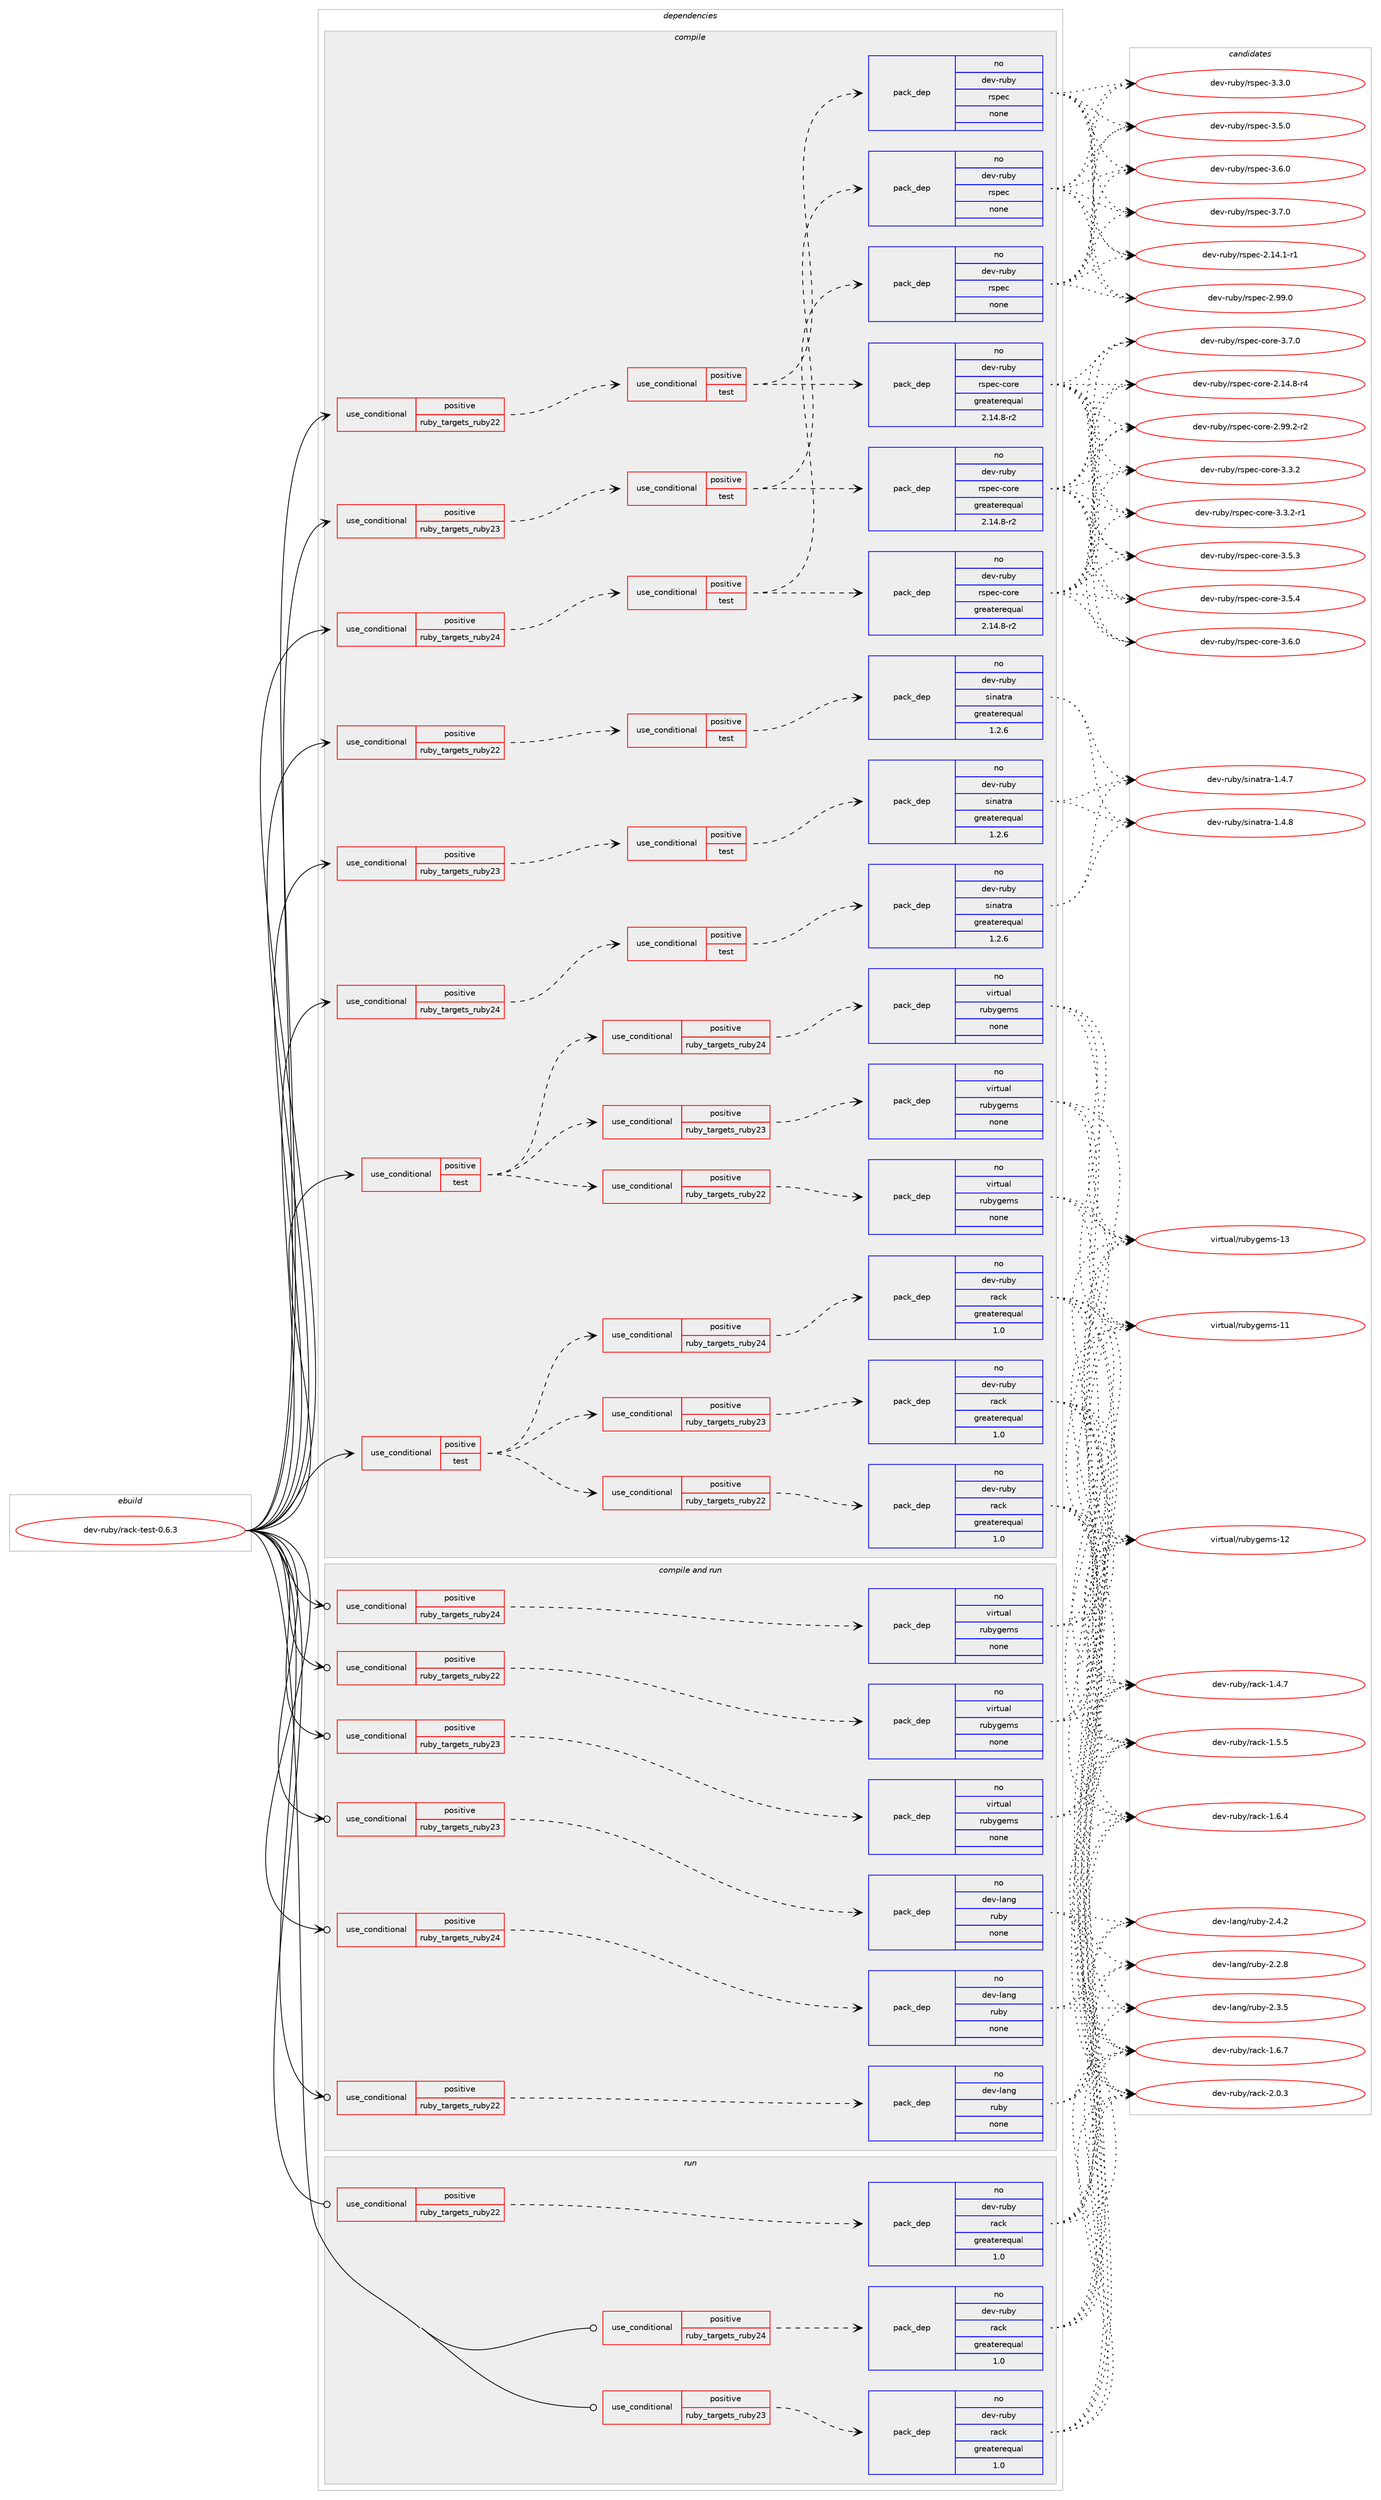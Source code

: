 digraph prolog {

# *************
# Graph options
# *************

newrank=true;
concentrate=true;
compound=true;
graph [rankdir=LR,fontname=Helvetica,fontsize=10,ranksep=1.5];#, ranksep=2.5, nodesep=0.2];
edge  [arrowhead=vee];
node  [fontname=Helvetica,fontsize=10];

# **********
# The ebuild
# **********

subgraph cluster_leftcol {
color=gray;
rank=same;
label=<<i>ebuild</i>>;
id [label="dev-ruby/rack-test-0.6.3", color=red, width=4, href="../dev-ruby/rack-test-0.6.3.svg"];
}

# ****************
# The dependencies
# ****************

subgraph cluster_midcol {
color=gray;
label=<<i>dependencies</i>>;
subgraph cluster_compile {
fillcolor="#eeeeee";
style=filled;
label=<<i>compile</i>>;
subgraph cond66327 {
dependency256331 [label=<<TABLE BORDER="0" CELLBORDER="1" CELLSPACING="0" CELLPADDING="4"><TR><TD ROWSPAN="3" CELLPADDING="10">use_conditional</TD></TR><TR><TD>positive</TD></TR><TR><TD>ruby_targets_ruby22</TD></TR></TABLE>>, shape=none, color=red];
subgraph cond66328 {
dependency256332 [label=<<TABLE BORDER="0" CELLBORDER="1" CELLSPACING="0" CELLPADDING="4"><TR><TD ROWSPAN="3" CELLPADDING="10">use_conditional</TD></TR><TR><TD>positive</TD></TR><TR><TD>test</TD></TR></TABLE>>, shape=none, color=red];
subgraph pack185890 {
dependency256333 [label=<<TABLE BORDER="0" CELLBORDER="1" CELLSPACING="0" CELLPADDING="4" WIDTH="220"><TR><TD ROWSPAN="6" CELLPADDING="30">pack_dep</TD></TR><TR><TD WIDTH="110">no</TD></TR><TR><TD>dev-ruby</TD></TR><TR><TD>rspec</TD></TR><TR><TD>none</TD></TR><TR><TD></TD></TR></TABLE>>, shape=none, color=blue];
}
dependency256332:e -> dependency256333:w [weight=20,style="dashed",arrowhead="vee"];
subgraph pack185891 {
dependency256334 [label=<<TABLE BORDER="0" CELLBORDER="1" CELLSPACING="0" CELLPADDING="4" WIDTH="220"><TR><TD ROWSPAN="6" CELLPADDING="30">pack_dep</TD></TR><TR><TD WIDTH="110">no</TD></TR><TR><TD>dev-ruby</TD></TR><TR><TD>rspec-core</TD></TR><TR><TD>greaterequal</TD></TR><TR><TD>2.14.8-r2</TD></TR></TABLE>>, shape=none, color=blue];
}
dependency256332:e -> dependency256334:w [weight=20,style="dashed",arrowhead="vee"];
}
dependency256331:e -> dependency256332:w [weight=20,style="dashed",arrowhead="vee"];
}
id:e -> dependency256331:w [weight=20,style="solid",arrowhead="vee"];
subgraph cond66329 {
dependency256335 [label=<<TABLE BORDER="0" CELLBORDER="1" CELLSPACING="0" CELLPADDING="4"><TR><TD ROWSPAN="3" CELLPADDING="10">use_conditional</TD></TR><TR><TD>positive</TD></TR><TR><TD>ruby_targets_ruby22</TD></TR></TABLE>>, shape=none, color=red];
subgraph cond66330 {
dependency256336 [label=<<TABLE BORDER="0" CELLBORDER="1" CELLSPACING="0" CELLPADDING="4"><TR><TD ROWSPAN="3" CELLPADDING="10">use_conditional</TD></TR><TR><TD>positive</TD></TR><TR><TD>test</TD></TR></TABLE>>, shape=none, color=red];
subgraph pack185892 {
dependency256337 [label=<<TABLE BORDER="0" CELLBORDER="1" CELLSPACING="0" CELLPADDING="4" WIDTH="220"><TR><TD ROWSPAN="6" CELLPADDING="30">pack_dep</TD></TR><TR><TD WIDTH="110">no</TD></TR><TR><TD>dev-ruby</TD></TR><TR><TD>sinatra</TD></TR><TR><TD>greaterequal</TD></TR><TR><TD>1.2.6</TD></TR></TABLE>>, shape=none, color=blue];
}
dependency256336:e -> dependency256337:w [weight=20,style="dashed",arrowhead="vee"];
}
dependency256335:e -> dependency256336:w [weight=20,style="dashed",arrowhead="vee"];
}
id:e -> dependency256335:w [weight=20,style="solid",arrowhead="vee"];
subgraph cond66331 {
dependency256338 [label=<<TABLE BORDER="0" CELLBORDER="1" CELLSPACING="0" CELLPADDING="4"><TR><TD ROWSPAN="3" CELLPADDING="10">use_conditional</TD></TR><TR><TD>positive</TD></TR><TR><TD>ruby_targets_ruby23</TD></TR></TABLE>>, shape=none, color=red];
subgraph cond66332 {
dependency256339 [label=<<TABLE BORDER="0" CELLBORDER="1" CELLSPACING="0" CELLPADDING="4"><TR><TD ROWSPAN="3" CELLPADDING="10">use_conditional</TD></TR><TR><TD>positive</TD></TR><TR><TD>test</TD></TR></TABLE>>, shape=none, color=red];
subgraph pack185893 {
dependency256340 [label=<<TABLE BORDER="0" CELLBORDER="1" CELLSPACING="0" CELLPADDING="4" WIDTH="220"><TR><TD ROWSPAN="6" CELLPADDING="30">pack_dep</TD></TR><TR><TD WIDTH="110">no</TD></TR><TR><TD>dev-ruby</TD></TR><TR><TD>rspec</TD></TR><TR><TD>none</TD></TR><TR><TD></TD></TR></TABLE>>, shape=none, color=blue];
}
dependency256339:e -> dependency256340:w [weight=20,style="dashed",arrowhead="vee"];
subgraph pack185894 {
dependency256341 [label=<<TABLE BORDER="0" CELLBORDER="1" CELLSPACING="0" CELLPADDING="4" WIDTH="220"><TR><TD ROWSPAN="6" CELLPADDING="30">pack_dep</TD></TR><TR><TD WIDTH="110">no</TD></TR><TR><TD>dev-ruby</TD></TR><TR><TD>rspec-core</TD></TR><TR><TD>greaterequal</TD></TR><TR><TD>2.14.8-r2</TD></TR></TABLE>>, shape=none, color=blue];
}
dependency256339:e -> dependency256341:w [weight=20,style="dashed",arrowhead="vee"];
}
dependency256338:e -> dependency256339:w [weight=20,style="dashed",arrowhead="vee"];
}
id:e -> dependency256338:w [weight=20,style="solid",arrowhead="vee"];
subgraph cond66333 {
dependency256342 [label=<<TABLE BORDER="0" CELLBORDER="1" CELLSPACING="0" CELLPADDING="4"><TR><TD ROWSPAN="3" CELLPADDING="10">use_conditional</TD></TR><TR><TD>positive</TD></TR><TR><TD>ruby_targets_ruby23</TD></TR></TABLE>>, shape=none, color=red];
subgraph cond66334 {
dependency256343 [label=<<TABLE BORDER="0" CELLBORDER="1" CELLSPACING="0" CELLPADDING="4"><TR><TD ROWSPAN="3" CELLPADDING="10">use_conditional</TD></TR><TR><TD>positive</TD></TR><TR><TD>test</TD></TR></TABLE>>, shape=none, color=red];
subgraph pack185895 {
dependency256344 [label=<<TABLE BORDER="0" CELLBORDER="1" CELLSPACING="0" CELLPADDING="4" WIDTH="220"><TR><TD ROWSPAN="6" CELLPADDING="30">pack_dep</TD></TR><TR><TD WIDTH="110">no</TD></TR><TR><TD>dev-ruby</TD></TR><TR><TD>sinatra</TD></TR><TR><TD>greaterequal</TD></TR><TR><TD>1.2.6</TD></TR></TABLE>>, shape=none, color=blue];
}
dependency256343:e -> dependency256344:w [weight=20,style="dashed",arrowhead="vee"];
}
dependency256342:e -> dependency256343:w [weight=20,style="dashed",arrowhead="vee"];
}
id:e -> dependency256342:w [weight=20,style="solid",arrowhead="vee"];
subgraph cond66335 {
dependency256345 [label=<<TABLE BORDER="0" CELLBORDER="1" CELLSPACING="0" CELLPADDING="4"><TR><TD ROWSPAN="3" CELLPADDING="10">use_conditional</TD></TR><TR><TD>positive</TD></TR><TR><TD>ruby_targets_ruby24</TD></TR></TABLE>>, shape=none, color=red];
subgraph cond66336 {
dependency256346 [label=<<TABLE BORDER="0" CELLBORDER="1" CELLSPACING="0" CELLPADDING="4"><TR><TD ROWSPAN="3" CELLPADDING="10">use_conditional</TD></TR><TR><TD>positive</TD></TR><TR><TD>test</TD></TR></TABLE>>, shape=none, color=red];
subgraph pack185896 {
dependency256347 [label=<<TABLE BORDER="0" CELLBORDER="1" CELLSPACING="0" CELLPADDING="4" WIDTH="220"><TR><TD ROWSPAN="6" CELLPADDING="30">pack_dep</TD></TR><TR><TD WIDTH="110">no</TD></TR><TR><TD>dev-ruby</TD></TR><TR><TD>rspec</TD></TR><TR><TD>none</TD></TR><TR><TD></TD></TR></TABLE>>, shape=none, color=blue];
}
dependency256346:e -> dependency256347:w [weight=20,style="dashed",arrowhead="vee"];
subgraph pack185897 {
dependency256348 [label=<<TABLE BORDER="0" CELLBORDER="1" CELLSPACING="0" CELLPADDING="4" WIDTH="220"><TR><TD ROWSPAN="6" CELLPADDING="30">pack_dep</TD></TR><TR><TD WIDTH="110">no</TD></TR><TR><TD>dev-ruby</TD></TR><TR><TD>rspec-core</TD></TR><TR><TD>greaterequal</TD></TR><TR><TD>2.14.8-r2</TD></TR></TABLE>>, shape=none, color=blue];
}
dependency256346:e -> dependency256348:w [weight=20,style="dashed",arrowhead="vee"];
}
dependency256345:e -> dependency256346:w [weight=20,style="dashed",arrowhead="vee"];
}
id:e -> dependency256345:w [weight=20,style="solid",arrowhead="vee"];
subgraph cond66337 {
dependency256349 [label=<<TABLE BORDER="0" CELLBORDER="1" CELLSPACING="0" CELLPADDING="4"><TR><TD ROWSPAN="3" CELLPADDING="10">use_conditional</TD></TR><TR><TD>positive</TD></TR><TR><TD>ruby_targets_ruby24</TD></TR></TABLE>>, shape=none, color=red];
subgraph cond66338 {
dependency256350 [label=<<TABLE BORDER="0" CELLBORDER="1" CELLSPACING="0" CELLPADDING="4"><TR><TD ROWSPAN="3" CELLPADDING="10">use_conditional</TD></TR><TR><TD>positive</TD></TR><TR><TD>test</TD></TR></TABLE>>, shape=none, color=red];
subgraph pack185898 {
dependency256351 [label=<<TABLE BORDER="0" CELLBORDER="1" CELLSPACING="0" CELLPADDING="4" WIDTH="220"><TR><TD ROWSPAN="6" CELLPADDING="30">pack_dep</TD></TR><TR><TD WIDTH="110">no</TD></TR><TR><TD>dev-ruby</TD></TR><TR><TD>sinatra</TD></TR><TR><TD>greaterequal</TD></TR><TR><TD>1.2.6</TD></TR></TABLE>>, shape=none, color=blue];
}
dependency256350:e -> dependency256351:w [weight=20,style="dashed",arrowhead="vee"];
}
dependency256349:e -> dependency256350:w [weight=20,style="dashed",arrowhead="vee"];
}
id:e -> dependency256349:w [weight=20,style="solid",arrowhead="vee"];
subgraph cond66339 {
dependency256352 [label=<<TABLE BORDER="0" CELLBORDER="1" CELLSPACING="0" CELLPADDING="4"><TR><TD ROWSPAN="3" CELLPADDING="10">use_conditional</TD></TR><TR><TD>positive</TD></TR><TR><TD>test</TD></TR></TABLE>>, shape=none, color=red];
subgraph cond66340 {
dependency256353 [label=<<TABLE BORDER="0" CELLBORDER="1" CELLSPACING="0" CELLPADDING="4"><TR><TD ROWSPAN="3" CELLPADDING="10">use_conditional</TD></TR><TR><TD>positive</TD></TR><TR><TD>ruby_targets_ruby22</TD></TR></TABLE>>, shape=none, color=red];
subgraph pack185899 {
dependency256354 [label=<<TABLE BORDER="0" CELLBORDER="1" CELLSPACING="0" CELLPADDING="4" WIDTH="220"><TR><TD ROWSPAN="6" CELLPADDING="30">pack_dep</TD></TR><TR><TD WIDTH="110">no</TD></TR><TR><TD>dev-ruby</TD></TR><TR><TD>rack</TD></TR><TR><TD>greaterequal</TD></TR><TR><TD>1.0</TD></TR></TABLE>>, shape=none, color=blue];
}
dependency256353:e -> dependency256354:w [weight=20,style="dashed",arrowhead="vee"];
}
dependency256352:e -> dependency256353:w [weight=20,style="dashed",arrowhead="vee"];
subgraph cond66341 {
dependency256355 [label=<<TABLE BORDER="0" CELLBORDER="1" CELLSPACING="0" CELLPADDING="4"><TR><TD ROWSPAN="3" CELLPADDING="10">use_conditional</TD></TR><TR><TD>positive</TD></TR><TR><TD>ruby_targets_ruby23</TD></TR></TABLE>>, shape=none, color=red];
subgraph pack185900 {
dependency256356 [label=<<TABLE BORDER="0" CELLBORDER="1" CELLSPACING="0" CELLPADDING="4" WIDTH="220"><TR><TD ROWSPAN="6" CELLPADDING="30">pack_dep</TD></TR><TR><TD WIDTH="110">no</TD></TR><TR><TD>dev-ruby</TD></TR><TR><TD>rack</TD></TR><TR><TD>greaterequal</TD></TR><TR><TD>1.0</TD></TR></TABLE>>, shape=none, color=blue];
}
dependency256355:e -> dependency256356:w [weight=20,style="dashed",arrowhead="vee"];
}
dependency256352:e -> dependency256355:w [weight=20,style="dashed",arrowhead="vee"];
subgraph cond66342 {
dependency256357 [label=<<TABLE BORDER="0" CELLBORDER="1" CELLSPACING="0" CELLPADDING="4"><TR><TD ROWSPAN="3" CELLPADDING="10">use_conditional</TD></TR><TR><TD>positive</TD></TR><TR><TD>ruby_targets_ruby24</TD></TR></TABLE>>, shape=none, color=red];
subgraph pack185901 {
dependency256358 [label=<<TABLE BORDER="0" CELLBORDER="1" CELLSPACING="0" CELLPADDING="4" WIDTH="220"><TR><TD ROWSPAN="6" CELLPADDING="30">pack_dep</TD></TR><TR><TD WIDTH="110">no</TD></TR><TR><TD>dev-ruby</TD></TR><TR><TD>rack</TD></TR><TR><TD>greaterequal</TD></TR><TR><TD>1.0</TD></TR></TABLE>>, shape=none, color=blue];
}
dependency256357:e -> dependency256358:w [weight=20,style="dashed",arrowhead="vee"];
}
dependency256352:e -> dependency256357:w [weight=20,style="dashed",arrowhead="vee"];
}
id:e -> dependency256352:w [weight=20,style="solid",arrowhead="vee"];
subgraph cond66343 {
dependency256359 [label=<<TABLE BORDER="0" CELLBORDER="1" CELLSPACING="0" CELLPADDING="4"><TR><TD ROWSPAN="3" CELLPADDING="10">use_conditional</TD></TR><TR><TD>positive</TD></TR><TR><TD>test</TD></TR></TABLE>>, shape=none, color=red];
subgraph cond66344 {
dependency256360 [label=<<TABLE BORDER="0" CELLBORDER="1" CELLSPACING="0" CELLPADDING="4"><TR><TD ROWSPAN="3" CELLPADDING="10">use_conditional</TD></TR><TR><TD>positive</TD></TR><TR><TD>ruby_targets_ruby22</TD></TR></TABLE>>, shape=none, color=red];
subgraph pack185902 {
dependency256361 [label=<<TABLE BORDER="0" CELLBORDER="1" CELLSPACING="0" CELLPADDING="4" WIDTH="220"><TR><TD ROWSPAN="6" CELLPADDING="30">pack_dep</TD></TR><TR><TD WIDTH="110">no</TD></TR><TR><TD>virtual</TD></TR><TR><TD>rubygems</TD></TR><TR><TD>none</TD></TR><TR><TD></TD></TR></TABLE>>, shape=none, color=blue];
}
dependency256360:e -> dependency256361:w [weight=20,style="dashed",arrowhead="vee"];
}
dependency256359:e -> dependency256360:w [weight=20,style="dashed",arrowhead="vee"];
subgraph cond66345 {
dependency256362 [label=<<TABLE BORDER="0" CELLBORDER="1" CELLSPACING="0" CELLPADDING="4"><TR><TD ROWSPAN="3" CELLPADDING="10">use_conditional</TD></TR><TR><TD>positive</TD></TR><TR><TD>ruby_targets_ruby23</TD></TR></TABLE>>, shape=none, color=red];
subgraph pack185903 {
dependency256363 [label=<<TABLE BORDER="0" CELLBORDER="1" CELLSPACING="0" CELLPADDING="4" WIDTH="220"><TR><TD ROWSPAN="6" CELLPADDING="30">pack_dep</TD></TR><TR><TD WIDTH="110">no</TD></TR><TR><TD>virtual</TD></TR><TR><TD>rubygems</TD></TR><TR><TD>none</TD></TR><TR><TD></TD></TR></TABLE>>, shape=none, color=blue];
}
dependency256362:e -> dependency256363:w [weight=20,style="dashed",arrowhead="vee"];
}
dependency256359:e -> dependency256362:w [weight=20,style="dashed",arrowhead="vee"];
subgraph cond66346 {
dependency256364 [label=<<TABLE BORDER="0" CELLBORDER="1" CELLSPACING="0" CELLPADDING="4"><TR><TD ROWSPAN="3" CELLPADDING="10">use_conditional</TD></TR><TR><TD>positive</TD></TR><TR><TD>ruby_targets_ruby24</TD></TR></TABLE>>, shape=none, color=red];
subgraph pack185904 {
dependency256365 [label=<<TABLE BORDER="0" CELLBORDER="1" CELLSPACING="0" CELLPADDING="4" WIDTH="220"><TR><TD ROWSPAN="6" CELLPADDING="30">pack_dep</TD></TR><TR><TD WIDTH="110">no</TD></TR><TR><TD>virtual</TD></TR><TR><TD>rubygems</TD></TR><TR><TD>none</TD></TR><TR><TD></TD></TR></TABLE>>, shape=none, color=blue];
}
dependency256364:e -> dependency256365:w [weight=20,style="dashed",arrowhead="vee"];
}
dependency256359:e -> dependency256364:w [weight=20,style="dashed",arrowhead="vee"];
}
id:e -> dependency256359:w [weight=20,style="solid",arrowhead="vee"];
}
subgraph cluster_compileandrun {
fillcolor="#eeeeee";
style=filled;
label=<<i>compile and run</i>>;
subgraph cond66347 {
dependency256366 [label=<<TABLE BORDER="0" CELLBORDER="1" CELLSPACING="0" CELLPADDING="4"><TR><TD ROWSPAN="3" CELLPADDING="10">use_conditional</TD></TR><TR><TD>positive</TD></TR><TR><TD>ruby_targets_ruby22</TD></TR></TABLE>>, shape=none, color=red];
subgraph pack185905 {
dependency256367 [label=<<TABLE BORDER="0" CELLBORDER="1" CELLSPACING="0" CELLPADDING="4" WIDTH="220"><TR><TD ROWSPAN="6" CELLPADDING="30">pack_dep</TD></TR><TR><TD WIDTH="110">no</TD></TR><TR><TD>dev-lang</TD></TR><TR><TD>ruby</TD></TR><TR><TD>none</TD></TR><TR><TD></TD></TR></TABLE>>, shape=none, color=blue];
}
dependency256366:e -> dependency256367:w [weight=20,style="dashed",arrowhead="vee"];
}
id:e -> dependency256366:w [weight=20,style="solid",arrowhead="odotvee"];
subgraph cond66348 {
dependency256368 [label=<<TABLE BORDER="0" CELLBORDER="1" CELLSPACING="0" CELLPADDING="4"><TR><TD ROWSPAN="3" CELLPADDING="10">use_conditional</TD></TR><TR><TD>positive</TD></TR><TR><TD>ruby_targets_ruby22</TD></TR></TABLE>>, shape=none, color=red];
subgraph pack185906 {
dependency256369 [label=<<TABLE BORDER="0" CELLBORDER="1" CELLSPACING="0" CELLPADDING="4" WIDTH="220"><TR><TD ROWSPAN="6" CELLPADDING="30">pack_dep</TD></TR><TR><TD WIDTH="110">no</TD></TR><TR><TD>virtual</TD></TR><TR><TD>rubygems</TD></TR><TR><TD>none</TD></TR><TR><TD></TD></TR></TABLE>>, shape=none, color=blue];
}
dependency256368:e -> dependency256369:w [weight=20,style="dashed",arrowhead="vee"];
}
id:e -> dependency256368:w [weight=20,style="solid",arrowhead="odotvee"];
subgraph cond66349 {
dependency256370 [label=<<TABLE BORDER="0" CELLBORDER="1" CELLSPACING="0" CELLPADDING="4"><TR><TD ROWSPAN="3" CELLPADDING="10">use_conditional</TD></TR><TR><TD>positive</TD></TR><TR><TD>ruby_targets_ruby23</TD></TR></TABLE>>, shape=none, color=red];
subgraph pack185907 {
dependency256371 [label=<<TABLE BORDER="0" CELLBORDER="1" CELLSPACING="0" CELLPADDING="4" WIDTH="220"><TR><TD ROWSPAN="6" CELLPADDING="30">pack_dep</TD></TR><TR><TD WIDTH="110">no</TD></TR><TR><TD>dev-lang</TD></TR><TR><TD>ruby</TD></TR><TR><TD>none</TD></TR><TR><TD></TD></TR></TABLE>>, shape=none, color=blue];
}
dependency256370:e -> dependency256371:w [weight=20,style="dashed",arrowhead="vee"];
}
id:e -> dependency256370:w [weight=20,style="solid",arrowhead="odotvee"];
subgraph cond66350 {
dependency256372 [label=<<TABLE BORDER="0" CELLBORDER="1" CELLSPACING="0" CELLPADDING="4"><TR><TD ROWSPAN="3" CELLPADDING="10">use_conditional</TD></TR><TR><TD>positive</TD></TR><TR><TD>ruby_targets_ruby23</TD></TR></TABLE>>, shape=none, color=red];
subgraph pack185908 {
dependency256373 [label=<<TABLE BORDER="0" CELLBORDER="1" CELLSPACING="0" CELLPADDING="4" WIDTH="220"><TR><TD ROWSPAN="6" CELLPADDING="30">pack_dep</TD></TR><TR><TD WIDTH="110">no</TD></TR><TR><TD>virtual</TD></TR><TR><TD>rubygems</TD></TR><TR><TD>none</TD></TR><TR><TD></TD></TR></TABLE>>, shape=none, color=blue];
}
dependency256372:e -> dependency256373:w [weight=20,style="dashed",arrowhead="vee"];
}
id:e -> dependency256372:w [weight=20,style="solid",arrowhead="odotvee"];
subgraph cond66351 {
dependency256374 [label=<<TABLE BORDER="0" CELLBORDER="1" CELLSPACING="0" CELLPADDING="4"><TR><TD ROWSPAN="3" CELLPADDING="10">use_conditional</TD></TR><TR><TD>positive</TD></TR><TR><TD>ruby_targets_ruby24</TD></TR></TABLE>>, shape=none, color=red];
subgraph pack185909 {
dependency256375 [label=<<TABLE BORDER="0" CELLBORDER="1" CELLSPACING="0" CELLPADDING="4" WIDTH="220"><TR><TD ROWSPAN="6" CELLPADDING="30">pack_dep</TD></TR><TR><TD WIDTH="110">no</TD></TR><TR><TD>dev-lang</TD></TR><TR><TD>ruby</TD></TR><TR><TD>none</TD></TR><TR><TD></TD></TR></TABLE>>, shape=none, color=blue];
}
dependency256374:e -> dependency256375:w [weight=20,style="dashed",arrowhead="vee"];
}
id:e -> dependency256374:w [weight=20,style="solid",arrowhead="odotvee"];
subgraph cond66352 {
dependency256376 [label=<<TABLE BORDER="0" CELLBORDER="1" CELLSPACING="0" CELLPADDING="4"><TR><TD ROWSPAN="3" CELLPADDING="10">use_conditional</TD></TR><TR><TD>positive</TD></TR><TR><TD>ruby_targets_ruby24</TD></TR></TABLE>>, shape=none, color=red];
subgraph pack185910 {
dependency256377 [label=<<TABLE BORDER="0" CELLBORDER="1" CELLSPACING="0" CELLPADDING="4" WIDTH="220"><TR><TD ROWSPAN="6" CELLPADDING="30">pack_dep</TD></TR><TR><TD WIDTH="110">no</TD></TR><TR><TD>virtual</TD></TR><TR><TD>rubygems</TD></TR><TR><TD>none</TD></TR><TR><TD></TD></TR></TABLE>>, shape=none, color=blue];
}
dependency256376:e -> dependency256377:w [weight=20,style="dashed",arrowhead="vee"];
}
id:e -> dependency256376:w [weight=20,style="solid",arrowhead="odotvee"];
}
subgraph cluster_run {
fillcolor="#eeeeee";
style=filled;
label=<<i>run</i>>;
subgraph cond66353 {
dependency256378 [label=<<TABLE BORDER="0" CELLBORDER="1" CELLSPACING="0" CELLPADDING="4"><TR><TD ROWSPAN="3" CELLPADDING="10">use_conditional</TD></TR><TR><TD>positive</TD></TR><TR><TD>ruby_targets_ruby22</TD></TR></TABLE>>, shape=none, color=red];
subgraph pack185911 {
dependency256379 [label=<<TABLE BORDER="0" CELLBORDER="1" CELLSPACING="0" CELLPADDING="4" WIDTH="220"><TR><TD ROWSPAN="6" CELLPADDING="30">pack_dep</TD></TR><TR><TD WIDTH="110">no</TD></TR><TR><TD>dev-ruby</TD></TR><TR><TD>rack</TD></TR><TR><TD>greaterequal</TD></TR><TR><TD>1.0</TD></TR></TABLE>>, shape=none, color=blue];
}
dependency256378:e -> dependency256379:w [weight=20,style="dashed",arrowhead="vee"];
}
id:e -> dependency256378:w [weight=20,style="solid",arrowhead="odot"];
subgraph cond66354 {
dependency256380 [label=<<TABLE BORDER="0" CELLBORDER="1" CELLSPACING="0" CELLPADDING="4"><TR><TD ROWSPAN="3" CELLPADDING="10">use_conditional</TD></TR><TR><TD>positive</TD></TR><TR><TD>ruby_targets_ruby23</TD></TR></TABLE>>, shape=none, color=red];
subgraph pack185912 {
dependency256381 [label=<<TABLE BORDER="0" CELLBORDER="1" CELLSPACING="0" CELLPADDING="4" WIDTH="220"><TR><TD ROWSPAN="6" CELLPADDING="30">pack_dep</TD></TR><TR><TD WIDTH="110">no</TD></TR><TR><TD>dev-ruby</TD></TR><TR><TD>rack</TD></TR><TR><TD>greaterequal</TD></TR><TR><TD>1.0</TD></TR></TABLE>>, shape=none, color=blue];
}
dependency256380:e -> dependency256381:w [weight=20,style="dashed",arrowhead="vee"];
}
id:e -> dependency256380:w [weight=20,style="solid",arrowhead="odot"];
subgraph cond66355 {
dependency256382 [label=<<TABLE BORDER="0" CELLBORDER="1" CELLSPACING="0" CELLPADDING="4"><TR><TD ROWSPAN="3" CELLPADDING="10">use_conditional</TD></TR><TR><TD>positive</TD></TR><TR><TD>ruby_targets_ruby24</TD></TR></TABLE>>, shape=none, color=red];
subgraph pack185913 {
dependency256383 [label=<<TABLE BORDER="0" CELLBORDER="1" CELLSPACING="0" CELLPADDING="4" WIDTH="220"><TR><TD ROWSPAN="6" CELLPADDING="30">pack_dep</TD></TR><TR><TD WIDTH="110">no</TD></TR><TR><TD>dev-ruby</TD></TR><TR><TD>rack</TD></TR><TR><TD>greaterequal</TD></TR><TR><TD>1.0</TD></TR></TABLE>>, shape=none, color=blue];
}
dependency256382:e -> dependency256383:w [weight=20,style="dashed",arrowhead="vee"];
}
id:e -> dependency256382:w [weight=20,style="solid",arrowhead="odot"];
}
}

# **************
# The candidates
# **************

subgraph cluster_choices {
rank=same;
color=gray;
label=<<i>candidates</i>>;

subgraph choice185890 {
color=black;
nodesep=1;
choice10010111845114117981214711411511210199455046495246494511449 [label="dev-ruby/rspec-2.14.1-r1", color=red, width=4,href="../dev-ruby/rspec-2.14.1-r1.svg"];
choice1001011184511411798121471141151121019945504657574648 [label="dev-ruby/rspec-2.99.0", color=red, width=4,href="../dev-ruby/rspec-2.99.0.svg"];
choice10010111845114117981214711411511210199455146514648 [label="dev-ruby/rspec-3.3.0", color=red, width=4,href="../dev-ruby/rspec-3.3.0.svg"];
choice10010111845114117981214711411511210199455146534648 [label="dev-ruby/rspec-3.5.0", color=red, width=4,href="../dev-ruby/rspec-3.5.0.svg"];
choice10010111845114117981214711411511210199455146544648 [label="dev-ruby/rspec-3.6.0", color=red, width=4,href="../dev-ruby/rspec-3.6.0.svg"];
choice10010111845114117981214711411511210199455146554648 [label="dev-ruby/rspec-3.7.0", color=red, width=4,href="../dev-ruby/rspec-3.7.0.svg"];
dependency256333:e -> choice10010111845114117981214711411511210199455046495246494511449:w [style=dotted,weight="100"];
dependency256333:e -> choice1001011184511411798121471141151121019945504657574648:w [style=dotted,weight="100"];
dependency256333:e -> choice10010111845114117981214711411511210199455146514648:w [style=dotted,weight="100"];
dependency256333:e -> choice10010111845114117981214711411511210199455146534648:w [style=dotted,weight="100"];
dependency256333:e -> choice10010111845114117981214711411511210199455146544648:w [style=dotted,weight="100"];
dependency256333:e -> choice10010111845114117981214711411511210199455146554648:w [style=dotted,weight="100"];
}
subgraph choice185891 {
color=black;
nodesep=1;
choice100101118451141179812147114115112101994599111114101455046495246564511452 [label="dev-ruby/rspec-core-2.14.8-r4", color=red, width=4,href="../dev-ruby/rspec-core-2.14.8-r4.svg"];
choice100101118451141179812147114115112101994599111114101455046575746504511450 [label="dev-ruby/rspec-core-2.99.2-r2", color=red, width=4,href="../dev-ruby/rspec-core-2.99.2-r2.svg"];
choice100101118451141179812147114115112101994599111114101455146514650 [label="dev-ruby/rspec-core-3.3.2", color=red, width=4,href="../dev-ruby/rspec-core-3.3.2.svg"];
choice1001011184511411798121471141151121019945991111141014551465146504511449 [label="dev-ruby/rspec-core-3.3.2-r1", color=red, width=4,href="../dev-ruby/rspec-core-3.3.2-r1.svg"];
choice100101118451141179812147114115112101994599111114101455146534651 [label="dev-ruby/rspec-core-3.5.3", color=red, width=4,href="../dev-ruby/rspec-core-3.5.3.svg"];
choice100101118451141179812147114115112101994599111114101455146534652 [label="dev-ruby/rspec-core-3.5.4", color=red, width=4,href="../dev-ruby/rspec-core-3.5.4.svg"];
choice100101118451141179812147114115112101994599111114101455146544648 [label="dev-ruby/rspec-core-3.6.0", color=red, width=4,href="../dev-ruby/rspec-core-3.6.0.svg"];
choice100101118451141179812147114115112101994599111114101455146554648 [label="dev-ruby/rspec-core-3.7.0", color=red, width=4,href="../dev-ruby/rspec-core-3.7.0.svg"];
dependency256334:e -> choice100101118451141179812147114115112101994599111114101455046495246564511452:w [style=dotted,weight="100"];
dependency256334:e -> choice100101118451141179812147114115112101994599111114101455046575746504511450:w [style=dotted,weight="100"];
dependency256334:e -> choice100101118451141179812147114115112101994599111114101455146514650:w [style=dotted,weight="100"];
dependency256334:e -> choice1001011184511411798121471141151121019945991111141014551465146504511449:w [style=dotted,weight="100"];
dependency256334:e -> choice100101118451141179812147114115112101994599111114101455146534651:w [style=dotted,weight="100"];
dependency256334:e -> choice100101118451141179812147114115112101994599111114101455146534652:w [style=dotted,weight="100"];
dependency256334:e -> choice100101118451141179812147114115112101994599111114101455146544648:w [style=dotted,weight="100"];
dependency256334:e -> choice100101118451141179812147114115112101994599111114101455146554648:w [style=dotted,weight="100"];
}
subgraph choice185892 {
color=black;
nodesep=1;
choice1001011184511411798121471151051109711611497454946524655 [label="dev-ruby/sinatra-1.4.7", color=red, width=4,href="../dev-ruby/sinatra-1.4.7.svg"];
choice1001011184511411798121471151051109711611497454946524656 [label="dev-ruby/sinatra-1.4.8", color=red, width=4,href="../dev-ruby/sinatra-1.4.8.svg"];
dependency256337:e -> choice1001011184511411798121471151051109711611497454946524655:w [style=dotted,weight="100"];
dependency256337:e -> choice1001011184511411798121471151051109711611497454946524656:w [style=dotted,weight="100"];
}
subgraph choice185893 {
color=black;
nodesep=1;
choice10010111845114117981214711411511210199455046495246494511449 [label="dev-ruby/rspec-2.14.1-r1", color=red, width=4,href="../dev-ruby/rspec-2.14.1-r1.svg"];
choice1001011184511411798121471141151121019945504657574648 [label="dev-ruby/rspec-2.99.0", color=red, width=4,href="../dev-ruby/rspec-2.99.0.svg"];
choice10010111845114117981214711411511210199455146514648 [label="dev-ruby/rspec-3.3.0", color=red, width=4,href="../dev-ruby/rspec-3.3.0.svg"];
choice10010111845114117981214711411511210199455146534648 [label="dev-ruby/rspec-3.5.0", color=red, width=4,href="../dev-ruby/rspec-3.5.0.svg"];
choice10010111845114117981214711411511210199455146544648 [label="dev-ruby/rspec-3.6.0", color=red, width=4,href="../dev-ruby/rspec-3.6.0.svg"];
choice10010111845114117981214711411511210199455146554648 [label="dev-ruby/rspec-3.7.0", color=red, width=4,href="../dev-ruby/rspec-3.7.0.svg"];
dependency256340:e -> choice10010111845114117981214711411511210199455046495246494511449:w [style=dotted,weight="100"];
dependency256340:e -> choice1001011184511411798121471141151121019945504657574648:w [style=dotted,weight="100"];
dependency256340:e -> choice10010111845114117981214711411511210199455146514648:w [style=dotted,weight="100"];
dependency256340:e -> choice10010111845114117981214711411511210199455146534648:w [style=dotted,weight="100"];
dependency256340:e -> choice10010111845114117981214711411511210199455146544648:w [style=dotted,weight="100"];
dependency256340:e -> choice10010111845114117981214711411511210199455146554648:w [style=dotted,weight="100"];
}
subgraph choice185894 {
color=black;
nodesep=1;
choice100101118451141179812147114115112101994599111114101455046495246564511452 [label="dev-ruby/rspec-core-2.14.8-r4", color=red, width=4,href="../dev-ruby/rspec-core-2.14.8-r4.svg"];
choice100101118451141179812147114115112101994599111114101455046575746504511450 [label="dev-ruby/rspec-core-2.99.2-r2", color=red, width=4,href="../dev-ruby/rspec-core-2.99.2-r2.svg"];
choice100101118451141179812147114115112101994599111114101455146514650 [label="dev-ruby/rspec-core-3.3.2", color=red, width=4,href="../dev-ruby/rspec-core-3.3.2.svg"];
choice1001011184511411798121471141151121019945991111141014551465146504511449 [label="dev-ruby/rspec-core-3.3.2-r1", color=red, width=4,href="../dev-ruby/rspec-core-3.3.2-r1.svg"];
choice100101118451141179812147114115112101994599111114101455146534651 [label="dev-ruby/rspec-core-3.5.3", color=red, width=4,href="../dev-ruby/rspec-core-3.5.3.svg"];
choice100101118451141179812147114115112101994599111114101455146534652 [label="dev-ruby/rspec-core-3.5.4", color=red, width=4,href="../dev-ruby/rspec-core-3.5.4.svg"];
choice100101118451141179812147114115112101994599111114101455146544648 [label="dev-ruby/rspec-core-3.6.0", color=red, width=4,href="../dev-ruby/rspec-core-3.6.0.svg"];
choice100101118451141179812147114115112101994599111114101455146554648 [label="dev-ruby/rspec-core-3.7.0", color=red, width=4,href="../dev-ruby/rspec-core-3.7.0.svg"];
dependency256341:e -> choice100101118451141179812147114115112101994599111114101455046495246564511452:w [style=dotted,weight="100"];
dependency256341:e -> choice100101118451141179812147114115112101994599111114101455046575746504511450:w [style=dotted,weight="100"];
dependency256341:e -> choice100101118451141179812147114115112101994599111114101455146514650:w [style=dotted,weight="100"];
dependency256341:e -> choice1001011184511411798121471141151121019945991111141014551465146504511449:w [style=dotted,weight="100"];
dependency256341:e -> choice100101118451141179812147114115112101994599111114101455146534651:w [style=dotted,weight="100"];
dependency256341:e -> choice100101118451141179812147114115112101994599111114101455146534652:w [style=dotted,weight="100"];
dependency256341:e -> choice100101118451141179812147114115112101994599111114101455146544648:w [style=dotted,weight="100"];
dependency256341:e -> choice100101118451141179812147114115112101994599111114101455146554648:w [style=dotted,weight="100"];
}
subgraph choice185895 {
color=black;
nodesep=1;
choice1001011184511411798121471151051109711611497454946524655 [label="dev-ruby/sinatra-1.4.7", color=red, width=4,href="../dev-ruby/sinatra-1.4.7.svg"];
choice1001011184511411798121471151051109711611497454946524656 [label="dev-ruby/sinatra-1.4.8", color=red, width=4,href="../dev-ruby/sinatra-1.4.8.svg"];
dependency256344:e -> choice1001011184511411798121471151051109711611497454946524655:w [style=dotted,weight="100"];
dependency256344:e -> choice1001011184511411798121471151051109711611497454946524656:w [style=dotted,weight="100"];
}
subgraph choice185896 {
color=black;
nodesep=1;
choice10010111845114117981214711411511210199455046495246494511449 [label="dev-ruby/rspec-2.14.1-r1", color=red, width=4,href="../dev-ruby/rspec-2.14.1-r1.svg"];
choice1001011184511411798121471141151121019945504657574648 [label="dev-ruby/rspec-2.99.0", color=red, width=4,href="../dev-ruby/rspec-2.99.0.svg"];
choice10010111845114117981214711411511210199455146514648 [label="dev-ruby/rspec-3.3.0", color=red, width=4,href="../dev-ruby/rspec-3.3.0.svg"];
choice10010111845114117981214711411511210199455146534648 [label="dev-ruby/rspec-3.5.0", color=red, width=4,href="../dev-ruby/rspec-3.5.0.svg"];
choice10010111845114117981214711411511210199455146544648 [label="dev-ruby/rspec-3.6.0", color=red, width=4,href="../dev-ruby/rspec-3.6.0.svg"];
choice10010111845114117981214711411511210199455146554648 [label="dev-ruby/rspec-3.7.0", color=red, width=4,href="../dev-ruby/rspec-3.7.0.svg"];
dependency256347:e -> choice10010111845114117981214711411511210199455046495246494511449:w [style=dotted,weight="100"];
dependency256347:e -> choice1001011184511411798121471141151121019945504657574648:w [style=dotted,weight="100"];
dependency256347:e -> choice10010111845114117981214711411511210199455146514648:w [style=dotted,weight="100"];
dependency256347:e -> choice10010111845114117981214711411511210199455146534648:w [style=dotted,weight="100"];
dependency256347:e -> choice10010111845114117981214711411511210199455146544648:w [style=dotted,weight="100"];
dependency256347:e -> choice10010111845114117981214711411511210199455146554648:w [style=dotted,weight="100"];
}
subgraph choice185897 {
color=black;
nodesep=1;
choice100101118451141179812147114115112101994599111114101455046495246564511452 [label="dev-ruby/rspec-core-2.14.8-r4", color=red, width=4,href="../dev-ruby/rspec-core-2.14.8-r4.svg"];
choice100101118451141179812147114115112101994599111114101455046575746504511450 [label="dev-ruby/rspec-core-2.99.2-r2", color=red, width=4,href="../dev-ruby/rspec-core-2.99.2-r2.svg"];
choice100101118451141179812147114115112101994599111114101455146514650 [label="dev-ruby/rspec-core-3.3.2", color=red, width=4,href="../dev-ruby/rspec-core-3.3.2.svg"];
choice1001011184511411798121471141151121019945991111141014551465146504511449 [label="dev-ruby/rspec-core-3.3.2-r1", color=red, width=4,href="../dev-ruby/rspec-core-3.3.2-r1.svg"];
choice100101118451141179812147114115112101994599111114101455146534651 [label="dev-ruby/rspec-core-3.5.3", color=red, width=4,href="../dev-ruby/rspec-core-3.5.3.svg"];
choice100101118451141179812147114115112101994599111114101455146534652 [label="dev-ruby/rspec-core-3.5.4", color=red, width=4,href="../dev-ruby/rspec-core-3.5.4.svg"];
choice100101118451141179812147114115112101994599111114101455146544648 [label="dev-ruby/rspec-core-3.6.0", color=red, width=4,href="../dev-ruby/rspec-core-3.6.0.svg"];
choice100101118451141179812147114115112101994599111114101455146554648 [label="dev-ruby/rspec-core-3.7.0", color=red, width=4,href="../dev-ruby/rspec-core-3.7.0.svg"];
dependency256348:e -> choice100101118451141179812147114115112101994599111114101455046495246564511452:w [style=dotted,weight="100"];
dependency256348:e -> choice100101118451141179812147114115112101994599111114101455046575746504511450:w [style=dotted,weight="100"];
dependency256348:e -> choice100101118451141179812147114115112101994599111114101455146514650:w [style=dotted,weight="100"];
dependency256348:e -> choice1001011184511411798121471141151121019945991111141014551465146504511449:w [style=dotted,weight="100"];
dependency256348:e -> choice100101118451141179812147114115112101994599111114101455146534651:w [style=dotted,weight="100"];
dependency256348:e -> choice100101118451141179812147114115112101994599111114101455146534652:w [style=dotted,weight="100"];
dependency256348:e -> choice100101118451141179812147114115112101994599111114101455146544648:w [style=dotted,weight="100"];
dependency256348:e -> choice100101118451141179812147114115112101994599111114101455146554648:w [style=dotted,weight="100"];
}
subgraph choice185898 {
color=black;
nodesep=1;
choice1001011184511411798121471151051109711611497454946524655 [label="dev-ruby/sinatra-1.4.7", color=red, width=4,href="../dev-ruby/sinatra-1.4.7.svg"];
choice1001011184511411798121471151051109711611497454946524656 [label="dev-ruby/sinatra-1.4.8", color=red, width=4,href="../dev-ruby/sinatra-1.4.8.svg"];
dependency256351:e -> choice1001011184511411798121471151051109711611497454946524655:w [style=dotted,weight="100"];
dependency256351:e -> choice1001011184511411798121471151051109711611497454946524656:w [style=dotted,weight="100"];
}
subgraph choice185899 {
color=black;
nodesep=1;
choice1001011184511411798121471149799107454946524655 [label="dev-ruby/rack-1.4.7", color=red, width=4,href="../dev-ruby/rack-1.4.7.svg"];
choice1001011184511411798121471149799107454946534653 [label="dev-ruby/rack-1.5.5", color=red, width=4,href="../dev-ruby/rack-1.5.5.svg"];
choice1001011184511411798121471149799107454946544652 [label="dev-ruby/rack-1.6.4", color=red, width=4,href="../dev-ruby/rack-1.6.4.svg"];
choice1001011184511411798121471149799107454946544655 [label="dev-ruby/rack-1.6.7", color=red, width=4,href="../dev-ruby/rack-1.6.7.svg"];
choice1001011184511411798121471149799107455046484651 [label="dev-ruby/rack-2.0.3", color=red, width=4,href="../dev-ruby/rack-2.0.3.svg"];
dependency256354:e -> choice1001011184511411798121471149799107454946524655:w [style=dotted,weight="100"];
dependency256354:e -> choice1001011184511411798121471149799107454946534653:w [style=dotted,weight="100"];
dependency256354:e -> choice1001011184511411798121471149799107454946544652:w [style=dotted,weight="100"];
dependency256354:e -> choice1001011184511411798121471149799107454946544655:w [style=dotted,weight="100"];
dependency256354:e -> choice1001011184511411798121471149799107455046484651:w [style=dotted,weight="100"];
}
subgraph choice185900 {
color=black;
nodesep=1;
choice1001011184511411798121471149799107454946524655 [label="dev-ruby/rack-1.4.7", color=red, width=4,href="../dev-ruby/rack-1.4.7.svg"];
choice1001011184511411798121471149799107454946534653 [label="dev-ruby/rack-1.5.5", color=red, width=4,href="../dev-ruby/rack-1.5.5.svg"];
choice1001011184511411798121471149799107454946544652 [label="dev-ruby/rack-1.6.4", color=red, width=4,href="../dev-ruby/rack-1.6.4.svg"];
choice1001011184511411798121471149799107454946544655 [label="dev-ruby/rack-1.6.7", color=red, width=4,href="../dev-ruby/rack-1.6.7.svg"];
choice1001011184511411798121471149799107455046484651 [label="dev-ruby/rack-2.0.3", color=red, width=4,href="../dev-ruby/rack-2.0.3.svg"];
dependency256356:e -> choice1001011184511411798121471149799107454946524655:w [style=dotted,weight="100"];
dependency256356:e -> choice1001011184511411798121471149799107454946534653:w [style=dotted,weight="100"];
dependency256356:e -> choice1001011184511411798121471149799107454946544652:w [style=dotted,weight="100"];
dependency256356:e -> choice1001011184511411798121471149799107454946544655:w [style=dotted,weight="100"];
dependency256356:e -> choice1001011184511411798121471149799107455046484651:w [style=dotted,weight="100"];
}
subgraph choice185901 {
color=black;
nodesep=1;
choice1001011184511411798121471149799107454946524655 [label="dev-ruby/rack-1.4.7", color=red, width=4,href="../dev-ruby/rack-1.4.7.svg"];
choice1001011184511411798121471149799107454946534653 [label="dev-ruby/rack-1.5.5", color=red, width=4,href="../dev-ruby/rack-1.5.5.svg"];
choice1001011184511411798121471149799107454946544652 [label="dev-ruby/rack-1.6.4", color=red, width=4,href="../dev-ruby/rack-1.6.4.svg"];
choice1001011184511411798121471149799107454946544655 [label="dev-ruby/rack-1.6.7", color=red, width=4,href="../dev-ruby/rack-1.6.7.svg"];
choice1001011184511411798121471149799107455046484651 [label="dev-ruby/rack-2.0.3", color=red, width=4,href="../dev-ruby/rack-2.0.3.svg"];
dependency256358:e -> choice1001011184511411798121471149799107454946524655:w [style=dotted,weight="100"];
dependency256358:e -> choice1001011184511411798121471149799107454946534653:w [style=dotted,weight="100"];
dependency256358:e -> choice1001011184511411798121471149799107454946544652:w [style=dotted,weight="100"];
dependency256358:e -> choice1001011184511411798121471149799107454946544655:w [style=dotted,weight="100"];
dependency256358:e -> choice1001011184511411798121471149799107455046484651:w [style=dotted,weight="100"];
}
subgraph choice185902 {
color=black;
nodesep=1;
choice118105114116117971084711411798121103101109115454949 [label="virtual/rubygems-11", color=red, width=4,href="../virtual/rubygems-11.svg"];
choice118105114116117971084711411798121103101109115454950 [label="virtual/rubygems-12", color=red, width=4,href="../virtual/rubygems-12.svg"];
choice118105114116117971084711411798121103101109115454951 [label="virtual/rubygems-13", color=red, width=4,href="../virtual/rubygems-13.svg"];
dependency256361:e -> choice118105114116117971084711411798121103101109115454949:w [style=dotted,weight="100"];
dependency256361:e -> choice118105114116117971084711411798121103101109115454950:w [style=dotted,weight="100"];
dependency256361:e -> choice118105114116117971084711411798121103101109115454951:w [style=dotted,weight="100"];
}
subgraph choice185903 {
color=black;
nodesep=1;
choice118105114116117971084711411798121103101109115454949 [label="virtual/rubygems-11", color=red, width=4,href="../virtual/rubygems-11.svg"];
choice118105114116117971084711411798121103101109115454950 [label="virtual/rubygems-12", color=red, width=4,href="../virtual/rubygems-12.svg"];
choice118105114116117971084711411798121103101109115454951 [label="virtual/rubygems-13", color=red, width=4,href="../virtual/rubygems-13.svg"];
dependency256363:e -> choice118105114116117971084711411798121103101109115454949:w [style=dotted,weight="100"];
dependency256363:e -> choice118105114116117971084711411798121103101109115454950:w [style=dotted,weight="100"];
dependency256363:e -> choice118105114116117971084711411798121103101109115454951:w [style=dotted,weight="100"];
}
subgraph choice185904 {
color=black;
nodesep=1;
choice118105114116117971084711411798121103101109115454949 [label="virtual/rubygems-11", color=red, width=4,href="../virtual/rubygems-11.svg"];
choice118105114116117971084711411798121103101109115454950 [label="virtual/rubygems-12", color=red, width=4,href="../virtual/rubygems-12.svg"];
choice118105114116117971084711411798121103101109115454951 [label="virtual/rubygems-13", color=red, width=4,href="../virtual/rubygems-13.svg"];
dependency256365:e -> choice118105114116117971084711411798121103101109115454949:w [style=dotted,weight="100"];
dependency256365:e -> choice118105114116117971084711411798121103101109115454950:w [style=dotted,weight="100"];
dependency256365:e -> choice118105114116117971084711411798121103101109115454951:w [style=dotted,weight="100"];
}
subgraph choice185905 {
color=black;
nodesep=1;
choice10010111845108971101034711411798121455046504656 [label="dev-lang/ruby-2.2.8", color=red, width=4,href="../dev-lang/ruby-2.2.8.svg"];
choice10010111845108971101034711411798121455046514653 [label="dev-lang/ruby-2.3.5", color=red, width=4,href="../dev-lang/ruby-2.3.5.svg"];
choice10010111845108971101034711411798121455046524650 [label="dev-lang/ruby-2.4.2", color=red, width=4,href="../dev-lang/ruby-2.4.2.svg"];
dependency256367:e -> choice10010111845108971101034711411798121455046504656:w [style=dotted,weight="100"];
dependency256367:e -> choice10010111845108971101034711411798121455046514653:w [style=dotted,weight="100"];
dependency256367:e -> choice10010111845108971101034711411798121455046524650:w [style=dotted,weight="100"];
}
subgraph choice185906 {
color=black;
nodesep=1;
choice118105114116117971084711411798121103101109115454949 [label="virtual/rubygems-11", color=red, width=4,href="../virtual/rubygems-11.svg"];
choice118105114116117971084711411798121103101109115454950 [label="virtual/rubygems-12", color=red, width=4,href="../virtual/rubygems-12.svg"];
choice118105114116117971084711411798121103101109115454951 [label="virtual/rubygems-13", color=red, width=4,href="../virtual/rubygems-13.svg"];
dependency256369:e -> choice118105114116117971084711411798121103101109115454949:w [style=dotted,weight="100"];
dependency256369:e -> choice118105114116117971084711411798121103101109115454950:w [style=dotted,weight="100"];
dependency256369:e -> choice118105114116117971084711411798121103101109115454951:w [style=dotted,weight="100"];
}
subgraph choice185907 {
color=black;
nodesep=1;
choice10010111845108971101034711411798121455046504656 [label="dev-lang/ruby-2.2.8", color=red, width=4,href="../dev-lang/ruby-2.2.8.svg"];
choice10010111845108971101034711411798121455046514653 [label="dev-lang/ruby-2.3.5", color=red, width=4,href="../dev-lang/ruby-2.3.5.svg"];
choice10010111845108971101034711411798121455046524650 [label="dev-lang/ruby-2.4.2", color=red, width=4,href="../dev-lang/ruby-2.4.2.svg"];
dependency256371:e -> choice10010111845108971101034711411798121455046504656:w [style=dotted,weight="100"];
dependency256371:e -> choice10010111845108971101034711411798121455046514653:w [style=dotted,weight="100"];
dependency256371:e -> choice10010111845108971101034711411798121455046524650:w [style=dotted,weight="100"];
}
subgraph choice185908 {
color=black;
nodesep=1;
choice118105114116117971084711411798121103101109115454949 [label="virtual/rubygems-11", color=red, width=4,href="../virtual/rubygems-11.svg"];
choice118105114116117971084711411798121103101109115454950 [label="virtual/rubygems-12", color=red, width=4,href="../virtual/rubygems-12.svg"];
choice118105114116117971084711411798121103101109115454951 [label="virtual/rubygems-13", color=red, width=4,href="../virtual/rubygems-13.svg"];
dependency256373:e -> choice118105114116117971084711411798121103101109115454949:w [style=dotted,weight="100"];
dependency256373:e -> choice118105114116117971084711411798121103101109115454950:w [style=dotted,weight="100"];
dependency256373:e -> choice118105114116117971084711411798121103101109115454951:w [style=dotted,weight="100"];
}
subgraph choice185909 {
color=black;
nodesep=1;
choice10010111845108971101034711411798121455046504656 [label="dev-lang/ruby-2.2.8", color=red, width=4,href="../dev-lang/ruby-2.2.8.svg"];
choice10010111845108971101034711411798121455046514653 [label="dev-lang/ruby-2.3.5", color=red, width=4,href="../dev-lang/ruby-2.3.5.svg"];
choice10010111845108971101034711411798121455046524650 [label="dev-lang/ruby-2.4.2", color=red, width=4,href="../dev-lang/ruby-2.4.2.svg"];
dependency256375:e -> choice10010111845108971101034711411798121455046504656:w [style=dotted,weight="100"];
dependency256375:e -> choice10010111845108971101034711411798121455046514653:w [style=dotted,weight="100"];
dependency256375:e -> choice10010111845108971101034711411798121455046524650:w [style=dotted,weight="100"];
}
subgraph choice185910 {
color=black;
nodesep=1;
choice118105114116117971084711411798121103101109115454949 [label="virtual/rubygems-11", color=red, width=4,href="../virtual/rubygems-11.svg"];
choice118105114116117971084711411798121103101109115454950 [label="virtual/rubygems-12", color=red, width=4,href="../virtual/rubygems-12.svg"];
choice118105114116117971084711411798121103101109115454951 [label="virtual/rubygems-13", color=red, width=4,href="../virtual/rubygems-13.svg"];
dependency256377:e -> choice118105114116117971084711411798121103101109115454949:w [style=dotted,weight="100"];
dependency256377:e -> choice118105114116117971084711411798121103101109115454950:w [style=dotted,weight="100"];
dependency256377:e -> choice118105114116117971084711411798121103101109115454951:w [style=dotted,weight="100"];
}
subgraph choice185911 {
color=black;
nodesep=1;
choice1001011184511411798121471149799107454946524655 [label="dev-ruby/rack-1.4.7", color=red, width=4,href="../dev-ruby/rack-1.4.7.svg"];
choice1001011184511411798121471149799107454946534653 [label="dev-ruby/rack-1.5.5", color=red, width=4,href="../dev-ruby/rack-1.5.5.svg"];
choice1001011184511411798121471149799107454946544652 [label="dev-ruby/rack-1.6.4", color=red, width=4,href="../dev-ruby/rack-1.6.4.svg"];
choice1001011184511411798121471149799107454946544655 [label="dev-ruby/rack-1.6.7", color=red, width=4,href="../dev-ruby/rack-1.6.7.svg"];
choice1001011184511411798121471149799107455046484651 [label="dev-ruby/rack-2.0.3", color=red, width=4,href="../dev-ruby/rack-2.0.3.svg"];
dependency256379:e -> choice1001011184511411798121471149799107454946524655:w [style=dotted,weight="100"];
dependency256379:e -> choice1001011184511411798121471149799107454946534653:w [style=dotted,weight="100"];
dependency256379:e -> choice1001011184511411798121471149799107454946544652:w [style=dotted,weight="100"];
dependency256379:e -> choice1001011184511411798121471149799107454946544655:w [style=dotted,weight="100"];
dependency256379:e -> choice1001011184511411798121471149799107455046484651:w [style=dotted,weight="100"];
}
subgraph choice185912 {
color=black;
nodesep=1;
choice1001011184511411798121471149799107454946524655 [label="dev-ruby/rack-1.4.7", color=red, width=4,href="../dev-ruby/rack-1.4.7.svg"];
choice1001011184511411798121471149799107454946534653 [label="dev-ruby/rack-1.5.5", color=red, width=4,href="../dev-ruby/rack-1.5.5.svg"];
choice1001011184511411798121471149799107454946544652 [label="dev-ruby/rack-1.6.4", color=red, width=4,href="../dev-ruby/rack-1.6.4.svg"];
choice1001011184511411798121471149799107454946544655 [label="dev-ruby/rack-1.6.7", color=red, width=4,href="../dev-ruby/rack-1.6.7.svg"];
choice1001011184511411798121471149799107455046484651 [label="dev-ruby/rack-2.0.3", color=red, width=4,href="../dev-ruby/rack-2.0.3.svg"];
dependency256381:e -> choice1001011184511411798121471149799107454946524655:w [style=dotted,weight="100"];
dependency256381:e -> choice1001011184511411798121471149799107454946534653:w [style=dotted,weight="100"];
dependency256381:e -> choice1001011184511411798121471149799107454946544652:w [style=dotted,weight="100"];
dependency256381:e -> choice1001011184511411798121471149799107454946544655:w [style=dotted,weight="100"];
dependency256381:e -> choice1001011184511411798121471149799107455046484651:w [style=dotted,weight="100"];
}
subgraph choice185913 {
color=black;
nodesep=1;
choice1001011184511411798121471149799107454946524655 [label="dev-ruby/rack-1.4.7", color=red, width=4,href="../dev-ruby/rack-1.4.7.svg"];
choice1001011184511411798121471149799107454946534653 [label="dev-ruby/rack-1.5.5", color=red, width=4,href="../dev-ruby/rack-1.5.5.svg"];
choice1001011184511411798121471149799107454946544652 [label="dev-ruby/rack-1.6.4", color=red, width=4,href="../dev-ruby/rack-1.6.4.svg"];
choice1001011184511411798121471149799107454946544655 [label="dev-ruby/rack-1.6.7", color=red, width=4,href="../dev-ruby/rack-1.6.7.svg"];
choice1001011184511411798121471149799107455046484651 [label="dev-ruby/rack-2.0.3", color=red, width=4,href="../dev-ruby/rack-2.0.3.svg"];
dependency256383:e -> choice1001011184511411798121471149799107454946524655:w [style=dotted,weight="100"];
dependency256383:e -> choice1001011184511411798121471149799107454946534653:w [style=dotted,weight="100"];
dependency256383:e -> choice1001011184511411798121471149799107454946544652:w [style=dotted,weight="100"];
dependency256383:e -> choice1001011184511411798121471149799107454946544655:w [style=dotted,weight="100"];
dependency256383:e -> choice1001011184511411798121471149799107455046484651:w [style=dotted,weight="100"];
}
}

}

